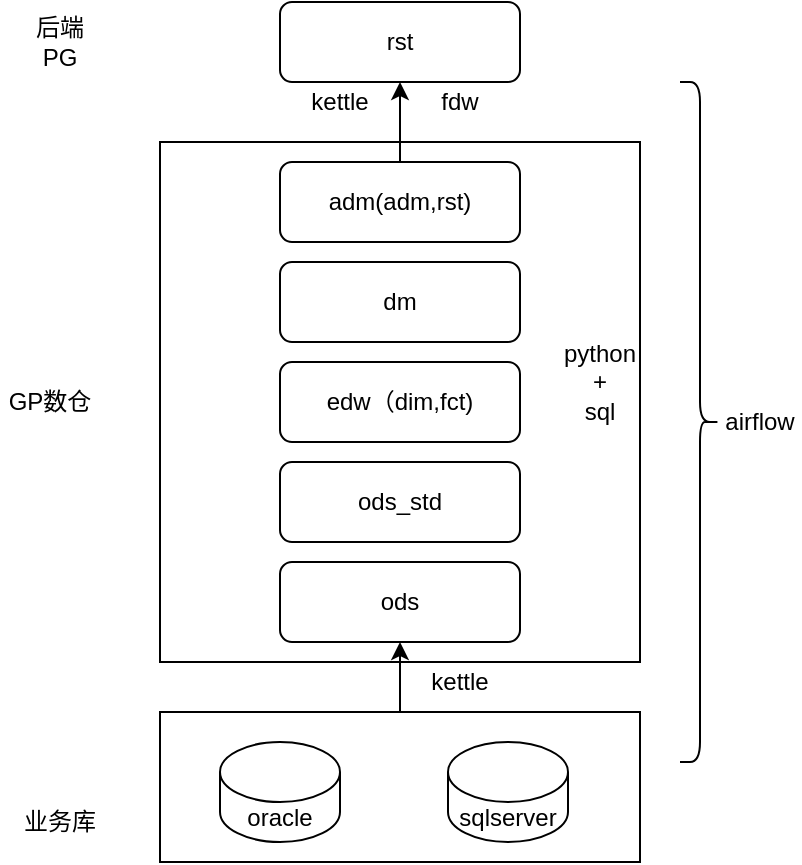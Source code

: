 <mxfile version="14.6.5" type="github">
  <diagram id="U_drouEuEXKegLCTS_Py" name="Page-1">
    <mxGraphModel dx="868" dy="453" grid="1" gridSize="10" guides="1" tooltips="1" connect="1" arrows="1" fold="1" page="1" pageScale="1" pageWidth="827" pageHeight="1169" math="0" shadow="0">
      <root>
        <mxCell id="0" />
        <mxCell id="1" parent="0" />
        <mxCell id="Sttf-hh1RXJl1oundRpG-3" value="" style="rounded=0;whiteSpace=wrap;html=1;" vertex="1" parent="1">
          <mxGeometry x="200" y="415" width="240" height="75" as="geometry" />
        </mxCell>
        <mxCell id="Sttf-hh1RXJl1oundRpG-1" value="oracle" style="shape=cylinder3;whiteSpace=wrap;html=1;boundedLbl=1;backgroundOutline=1;size=15;" vertex="1" parent="1">
          <mxGeometry x="230" y="430" width="60" height="50" as="geometry" />
        </mxCell>
        <mxCell id="Sttf-hh1RXJl1oundRpG-2" value="sqlserver" style="shape=cylinder3;whiteSpace=wrap;html=1;boundedLbl=1;backgroundOutline=1;size=15;" vertex="1" parent="1">
          <mxGeometry x="344" y="430" width="60" height="50" as="geometry" />
        </mxCell>
        <mxCell id="Sttf-hh1RXJl1oundRpG-4" value="业务库" style="text;html=1;strokeColor=none;fillColor=none;align=center;verticalAlign=middle;whiteSpace=wrap;rounded=0;" vertex="1" parent="1">
          <mxGeometry x="130" y="460" width="40" height="20" as="geometry" />
        </mxCell>
        <mxCell id="Sttf-hh1RXJl1oundRpG-6" value="" style="rounded=0;whiteSpace=wrap;html=1;" vertex="1" parent="1">
          <mxGeometry x="200" y="130" width="240" height="260" as="geometry" />
        </mxCell>
        <mxCell id="Sttf-hh1RXJl1oundRpG-7" value="ods" style="rounded=1;whiteSpace=wrap;html=1;" vertex="1" parent="1">
          <mxGeometry x="260" y="340" width="120" height="40" as="geometry" />
        </mxCell>
        <mxCell id="Sttf-hh1RXJl1oundRpG-8" value="ods_std" style="rounded=1;whiteSpace=wrap;html=1;" vertex="1" parent="1">
          <mxGeometry x="260" y="290" width="120" height="40" as="geometry" />
        </mxCell>
        <mxCell id="Sttf-hh1RXJl1oundRpG-9" value="edw（dim,fct)" style="rounded=1;whiteSpace=wrap;html=1;" vertex="1" parent="1">
          <mxGeometry x="260" y="240" width="120" height="40" as="geometry" />
        </mxCell>
        <mxCell id="Sttf-hh1RXJl1oundRpG-11" value="dm" style="rounded=1;whiteSpace=wrap;html=1;" vertex="1" parent="1">
          <mxGeometry x="260" y="190" width="120" height="40" as="geometry" />
        </mxCell>
        <mxCell id="Sttf-hh1RXJl1oundRpG-17" style="edgeStyle=orthogonalEdgeStyle;rounded=0;orthogonalLoop=1;jettySize=auto;html=1;exitX=0.5;exitY=0;exitDx=0;exitDy=0;entryX=0.5;entryY=1;entryDx=0;entryDy=0;" edge="1" parent="1" source="Sttf-hh1RXJl1oundRpG-12" target="Sttf-hh1RXJl1oundRpG-13">
          <mxGeometry relative="1" as="geometry" />
        </mxCell>
        <mxCell id="Sttf-hh1RXJl1oundRpG-12" value="adm(adm,rst)" style="rounded=1;whiteSpace=wrap;html=1;" vertex="1" parent="1">
          <mxGeometry x="260" y="140" width="120" height="40" as="geometry" />
        </mxCell>
        <mxCell id="Sttf-hh1RXJl1oundRpG-13" value="rst" style="rounded=1;whiteSpace=wrap;html=1;" vertex="1" parent="1">
          <mxGeometry x="260" y="60" width="120" height="40" as="geometry" />
        </mxCell>
        <mxCell id="Sttf-hh1RXJl1oundRpG-14" value="GP数仓" style="text;html=1;strokeColor=none;fillColor=none;align=center;verticalAlign=middle;whiteSpace=wrap;rounded=0;" vertex="1" parent="1">
          <mxGeometry x="120" y="250" width="50" height="20" as="geometry" />
        </mxCell>
        <mxCell id="Sttf-hh1RXJl1oundRpG-15" value="后端PG" style="text;html=1;strokeColor=none;fillColor=none;align=center;verticalAlign=middle;whiteSpace=wrap;rounded=0;" vertex="1" parent="1">
          <mxGeometry x="130" y="70" width="40" height="20" as="geometry" />
        </mxCell>
        <mxCell id="Sttf-hh1RXJl1oundRpG-16" style="edgeStyle=orthogonalEdgeStyle;rounded=0;orthogonalLoop=1;jettySize=auto;html=1;exitX=0.5;exitY=0;exitDx=0;exitDy=0;entryX=0.5;entryY=1;entryDx=0;entryDy=0;" edge="1" parent="1" source="Sttf-hh1RXJl1oundRpG-3" target="Sttf-hh1RXJl1oundRpG-7">
          <mxGeometry relative="1" as="geometry" />
        </mxCell>
        <mxCell id="Sttf-hh1RXJl1oundRpG-18" value="kettle" style="text;html=1;strokeColor=none;fillColor=none;align=center;verticalAlign=middle;whiteSpace=wrap;rounded=0;" vertex="1" parent="1">
          <mxGeometry x="330" y="390" width="40" height="20" as="geometry" />
        </mxCell>
        <mxCell id="Sttf-hh1RXJl1oundRpG-19" value="kettle" style="text;html=1;strokeColor=none;fillColor=none;align=center;verticalAlign=middle;whiteSpace=wrap;rounded=0;" vertex="1" parent="1">
          <mxGeometry x="270" y="100" width="40" height="20" as="geometry" />
        </mxCell>
        <mxCell id="Sttf-hh1RXJl1oundRpG-20" value="fdw" style="text;html=1;strokeColor=none;fillColor=none;align=center;verticalAlign=middle;whiteSpace=wrap;rounded=0;" vertex="1" parent="1">
          <mxGeometry x="330" y="100" width="40" height="20" as="geometry" />
        </mxCell>
        <mxCell id="Sttf-hh1RXJl1oundRpG-23" value="airflow" style="text;html=1;strokeColor=none;fillColor=none;align=center;verticalAlign=middle;whiteSpace=wrap;rounded=0;" vertex="1" parent="1">
          <mxGeometry x="480" y="260" width="40" height="20" as="geometry" />
        </mxCell>
        <mxCell id="Sttf-hh1RXJl1oundRpG-26" value="python&lt;br&gt;+&lt;br&gt;sql" style="text;html=1;strokeColor=none;fillColor=none;align=center;verticalAlign=middle;whiteSpace=wrap;rounded=0;" vertex="1" parent="1">
          <mxGeometry x="400" y="240" width="40" height="20" as="geometry" />
        </mxCell>
        <mxCell id="Sttf-hh1RXJl1oundRpG-27" value="" style="shape=curlyBracket;whiteSpace=wrap;html=1;rounded=1;flipH=1;" vertex="1" parent="1">
          <mxGeometry x="460" y="100" width="20" height="340" as="geometry" />
        </mxCell>
      </root>
    </mxGraphModel>
  </diagram>
</mxfile>
